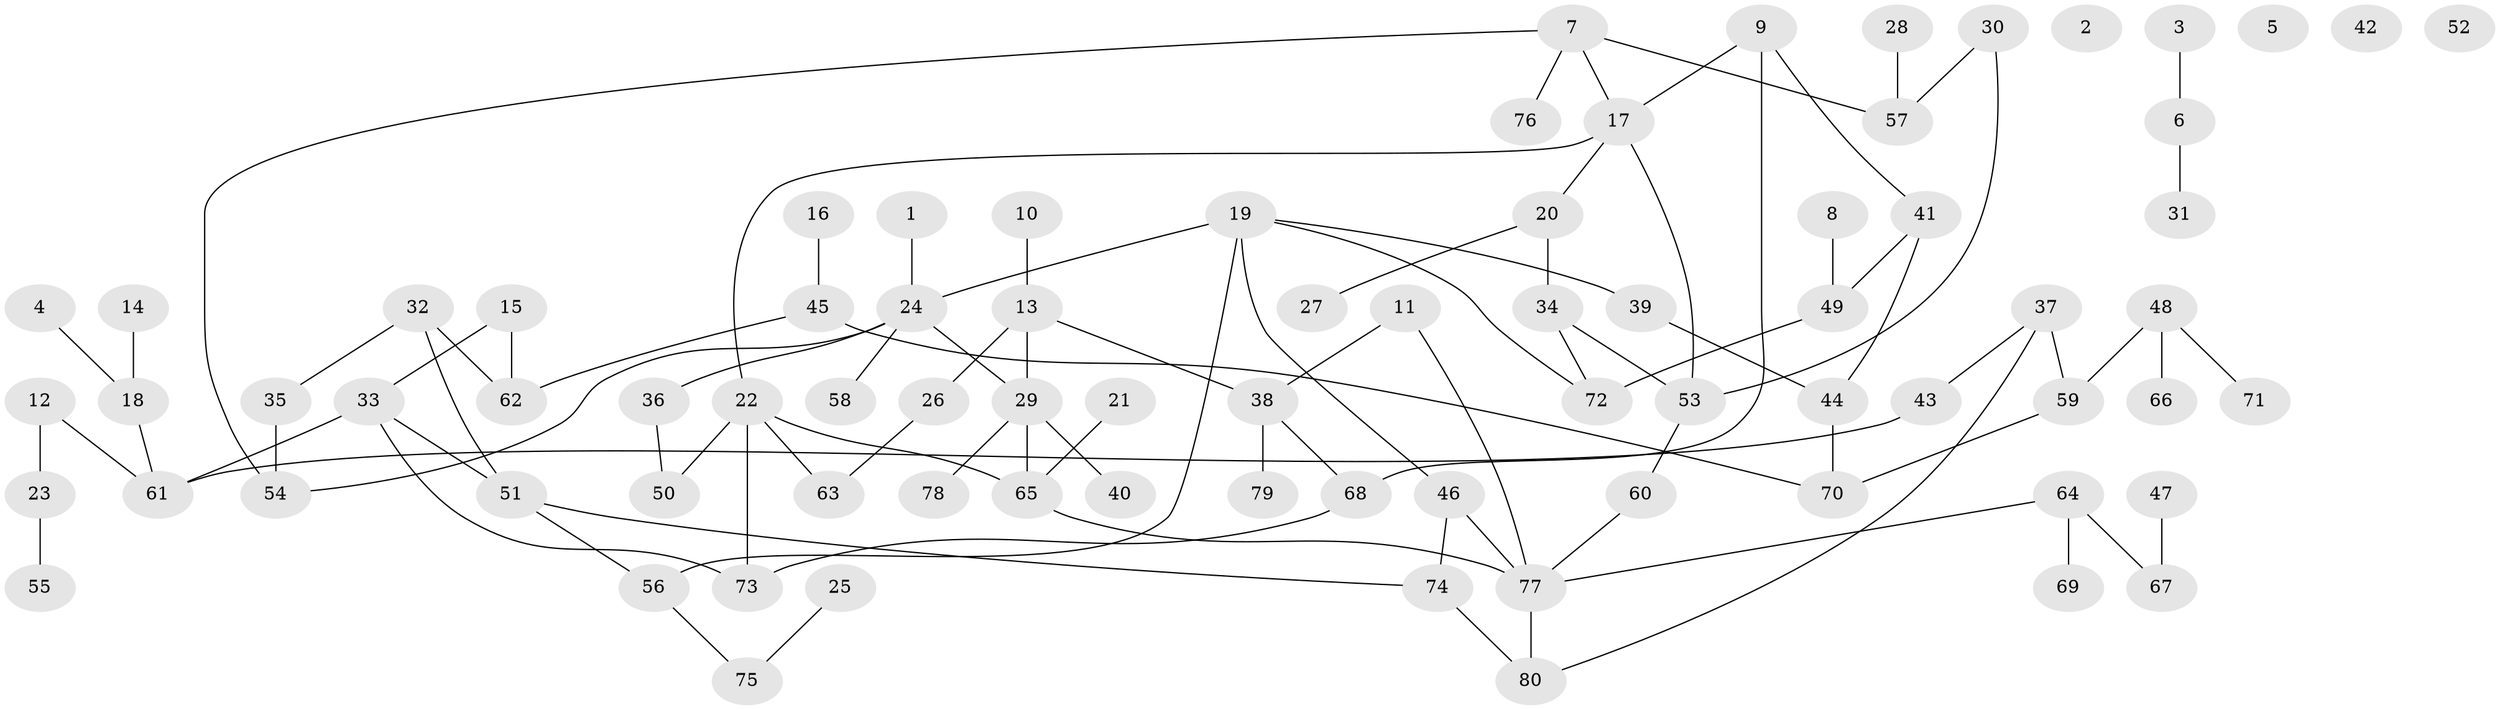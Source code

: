// Generated by graph-tools (version 1.1) at 2025/33/03/09/25 02:33:51]
// undirected, 80 vertices, 95 edges
graph export_dot {
graph [start="1"]
  node [color=gray90,style=filled];
  1;
  2;
  3;
  4;
  5;
  6;
  7;
  8;
  9;
  10;
  11;
  12;
  13;
  14;
  15;
  16;
  17;
  18;
  19;
  20;
  21;
  22;
  23;
  24;
  25;
  26;
  27;
  28;
  29;
  30;
  31;
  32;
  33;
  34;
  35;
  36;
  37;
  38;
  39;
  40;
  41;
  42;
  43;
  44;
  45;
  46;
  47;
  48;
  49;
  50;
  51;
  52;
  53;
  54;
  55;
  56;
  57;
  58;
  59;
  60;
  61;
  62;
  63;
  64;
  65;
  66;
  67;
  68;
  69;
  70;
  71;
  72;
  73;
  74;
  75;
  76;
  77;
  78;
  79;
  80;
  1 -- 24;
  3 -- 6;
  4 -- 18;
  6 -- 31;
  7 -- 17;
  7 -- 54;
  7 -- 57;
  7 -- 76;
  8 -- 49;
  9 -- 17;
  9 -- 41;
  9 -- 68;
  10 -- 13;
  11 -- 38;
  11 -- 77;
  12 -- 23;
  12 -- 61;
  13 -- 26;
  13 -- 29;
  13 -- 38;
  14 -- 18;
  15 -- 33;
  15 -- 62;
  16 -- 45;
  17 -- 20;
  17 -- 22;
  17 -- 53;
  18 -- 61;
  19 -- 24;
  19 -- 39;
  19 -- 46;
  19 -- 56;
  19 -- 72;
  20 -- 27;
  20 -- 34;
  21 -- 65;
  22 -- 50;
  22 -- 63;
  22 -- 65;
  22 -- 73;
  23 -- 55;
  24 -- 29;
  24 -- 36;
  24 -- 54;
  24 -- 58;
  25 -- 75;
  26 -- 63;
  28 -- 57;
  29 -- 40;
  29 -- 65;
  29 -- 78;
  30 -- 53;
  30 -- 57;
  32 -- 35;
  32 -- 51;
  32 -- 62;
  33 -- 51;
  33 -- 61;
  33 -- 73;
  34 -- 53;
  34 -- 72;
  35 -- 54;
  36 -- 50;
  37 -- 43;
  37 -- 59;
  37 -- 80;
  38 -- 68;
  38 -- 79;
  39 -- 44;
  41 -- 44;
  41 -- 49;
  43 -- 61;
  44 -- 70;
  45 -- 62;
  45 -- 70;
  46 -- 74;
  46 -- 77;
  47 -- 67;
  48 -- 59;
  48 -- 66;
  48 -- 71;
  49 -- 72;
  51 -- 56;
  51 -- 74;
  53 -- 60;
  56 -- 75;
  59 -- 70;
  60 -- 77;
  64 -- 67;
  64 -- 69;
  64 -- 77;
  65 -- 77;
  68 -- 73;
  74 -- 80;
  77 -- 80;
}
